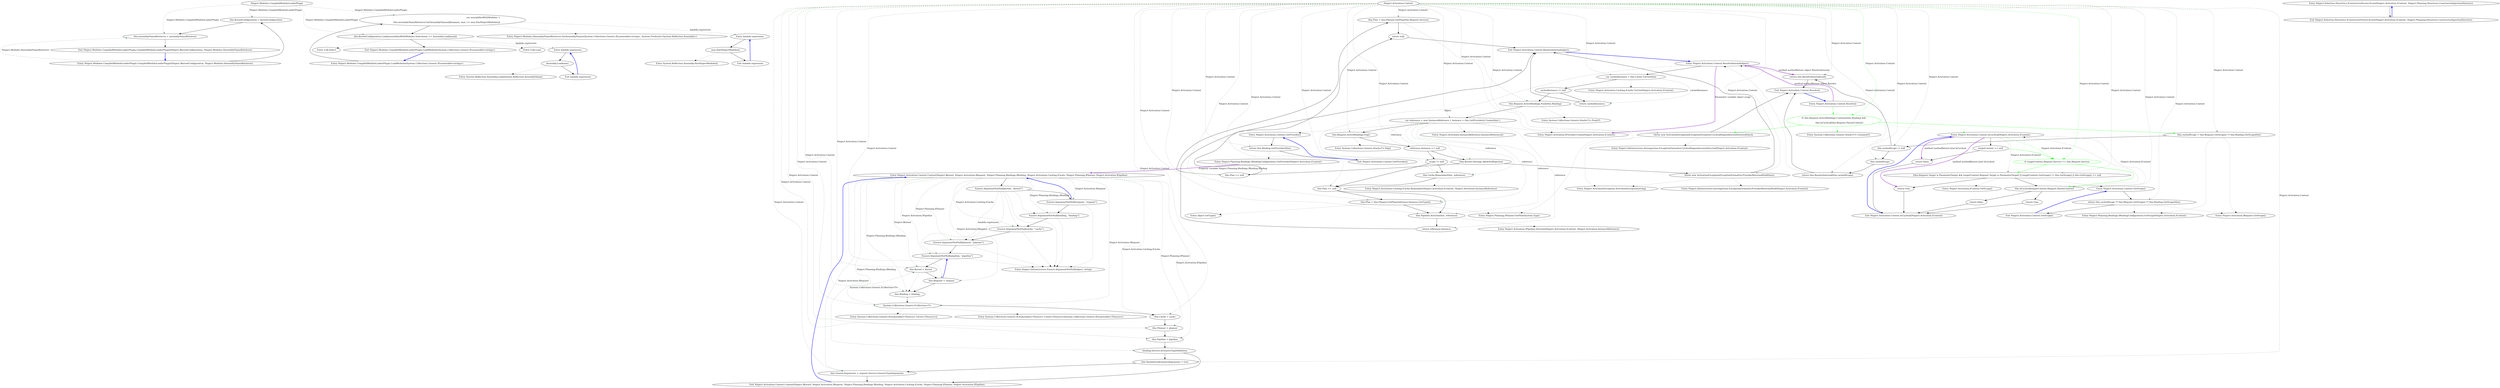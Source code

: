 digraph  {
n19 [label="Ninject.Modules.CompiledModuleLoaderPlugin", span=""];
n0 [cluster="Ninject.Modules.CompiledModuleLoaderPlugin.CompiledModuleLoaderPlugin(Ninject.IKernelConfiguration, Ninject.Modules.IAssemblyNameRetriever)", label="Entry Ninject.Modules.CompiledModuleLoaderPlugin.CompiledModuleLoaderPlugin(Ninject.IKernelConfiguration, Ninject.Modules.IAssemblyNameRetriever)", span="54-54"];
n1 [cluster="Ninject.Modules.CompiledModuleLoaderPlugin.CompiledModuleLoaderPlugin(Ninject.IKernelConfiguration, Ninject.Modules.IAssemblyNameRetriever)", label="this.KernelConfiguration = kernelConfiguration", span="56-56"];
n2 [cluster="Ninject.Modules.CompiledModuleLoaderPlugin.CompiledModuleLoaderPlugin(Ninject.IKernelConfiguration, Ninject.Modules.IAssemblyNameRetriever)", label="this.assemblyNameRetriever = assemblyNameRetriever", span="57-57"];
n3 [cluster="Ninject.Modules.CompiledModuleLoaderPlugin.CompiledModuleLoaderPlugin(Ninject.IKernelConfiguration, Ninject.Modules.IAssemblyNameRetriever)", label="Exit Ninject.Modules.CompiledModuleLoaderPlugin.CompiledModuleLoaderPlugin(Ninject.IKernelConfiguration, Ninject.Modules.IAssemblyNameRetriever)", span="54-54"];
n4 [cluster="Ninject.Modules.CompiledModuleLoaderPlugin.LoadModules(System.Collections.Generic.IEnumerable<string>)", label="Entry Ninject.Modules.CompiledModuleLoaderPlugin.LoadModules(System.Collections.Generic.IEnumerable<string>)", span="77-77"];
n5 [cluster="Ninject.Modules.CompiledModuleLoaderPlugin.LoadModules(System.Collections.Generic.IEnumerable<string>)", label="var assembliesWithModules =\r\n            this.assemblyNameRetriever.GetAssemblyNames(filenames, asm => asm.HasNinjectModules())", span="79-80"];
n6 [cluster="Ninject.Modules.CompiledModuleLoaderPlugin.LoadModules(System.Collections.Generic.IEnumerable<string>)", label="this.KernelConfiguration.Load(assembliesWithModules.Select(asm => Assembly.Load(asm)))", span="82-82"];
n8 [cluster="Ninject.Modules.IAssemblyNameRetriever.GetAssemblyNames(System.Collections.Generic.IEnumerable<string>, System.Predicate<System.Reflection.Assembly>)", label="Entry Ninject.Modules.IAssemblyNameRetriever.GetAssemblyNames(System.Collections.Generic.IEnumerable<string>, System.Predicate<System.Reflection.Assembly>)", span="42-42"];
n11 [cluster="lambda expression", label="Entry lambda expression", span="80-80"];
n7 [cluster="Ninject.Modules.CompiledModuleLoaderPlugin.LoadModules(System.Collections.Generic.IEnumerable<string>)", label="Exit Ninject.Modules.CompiledModuleLoaderPlugin.LoadModules(System.Collections.Generic.IEnumerable<string>)", span="77-77"];
n9 [cluster="Unk.Select", label="Entry Unk.Select", span=""];
n10 [cluster="Unk.Load", label="Entry Unk.Load", span=""];
n15 [cluster="lambda expression", label="Entry lambda expression", span="82-82"];
n12 [cluster="lambda expression", label="asm.HasNinjectModules()", span="80-80"];
n13 [cluster="lambda expression", label="Exit lambda expression", span="80-80"];
n14 [cluster="System.Reflection.Assembly.HasNinjectModules()", label="Entry System.Reflection.Assembly.HasNinjectModules()", span="42-42"];
n16 [cluster="lambda expression", label="Assembly.Load(asm)", span="82-82"];
n17 [cluster="lambda expression", label="Exit lambda expression", span="82-82"];
n18 [cluster="System.Reflection.Assembly.Load(System.Reflection.AssemblyName)", label="Entry System.Reflection.Assembly.Load(System.Reflection.AssemblyName)", span="0-0"];
m0_69 [cluster="Ninject.Planning.IPlanner.GetPlan(System.Type)", file="Context.cs", label="Entry Ninject.Planning.IPlanner.GetPlan(System.Type)", span="44-44"];
m0_30 [cluster="Ninject.Activation.Context.Resolve()", file="Context.cs", label="Entry Ninject.Activation.Context.Resolve()", span="148-148"];
m0_31 [cluster="Ninject.Activation.Context.Resolve()", color=green, community=1, file="Context.cs", label="0: this.Request.ActiveBindings.Contains(this.Binding) &&\r\n                this.IsCyclical(this.Request.ParentContext)", span="150-151"];
m0_32 [cluster="Ninject.Activation.Context.Resolve()", file="Context.cs", label="throw new ActivationException(ExceptionFormatter.CyclicalDependenciesDetected(this));", span="153-153"];
m0_33 [cluster="Ninject.Activation.Context.Resolve()", file="Context.cs", label="this.cachedScope = this.Request.GetScope() ?? this.Binding.GetScope(this)", span="158-158"];
m0_34 [cluster="Ninject.Activation.Context.Resolve()", file="Context.cs", label="this.cachedScope != null", span="160-160"];
m0_35 [cluster="Ninject.Activation.Context.Resolve()", file="Context.cs", label="this.cachedScope", span="162-162"];
m0_36 [cluster="Ninject.Activation.Context.Resolve()", file="Context.cs", label="return this.ResolveInternal(this.cachedScope);", span="164-164"];
m0_37 [cluster="Ninject.Activation.Context.Resolve()", file="Context.cs", label="return this.ResolveInternal(null);", span="169-169"];
m0_38 [cluster="Ninject.Activation.Context.Resolve()", file="Context.cs", label="Exit Ninject.Activation.Context.Resolve()", span="148-148"];
m0_29 [cluster="Ninject.Planning.Bindings.IBindingConfiguration.GetProvider(Ninject.Activation.IContext)", file="Context.cs", label="Entry Ninject.Planning.Bindings.IBindingConfiguration.GetProvider(Ninject.Activation.IContext)", span="89-89"];
m0_67 [cluster="System.Collections.Generic.Stack<T>.Pop()", file="Context.cs", label="Entry System.Collections.Generic.Stack<T>.Pop()", span="0-0"];
m0_71 [cluster="object.GetType()", file="Context.cs", label="Entry object.GetType()", span="0-0"];
m0_41 [cluster="Ninject.ActivationException.ActivationException(string)", file="Context.cs", label="Entry Ninject.ActivationException.ActivationException(string)", span="43-43"];
m0_0 [cluster="Ninject.Activation.Context.Context(Ninject.IKernel, Ninject.Activation.IRequest, Ninject.Planning.Bindings.IBinding, Ninject.Activation.Caching.ICache, Ninject.Planning.IPlanner, Ninject.Activation.IPipeline)", file="Context.cs", label="Entry Ninject.Activation.Context.Context(Ninject.IKernel, Ninject.Activation.IRequest, Ninject.Planning.Bindings.IBinding, Ninject.Activation.Caching.ICache, Ninject.Planning.IPlanner, Ninject.Activation.IPipeline)", span="51-51"];
m0_1 [cluster="Ninject.Activation.Context.Context(Ninject.IKernel, Ninject.Activation.IRequest, Ninject.Planning.Bindings.IBinding, Ninject.Activation.Caching.ICache, Ninject.Planning.IPlanner, Ninject.Activation.IPipeline)", file="Context.cs", label="Ensure.ArgumentNotNull(kernel, ''kernel'')", span="53-53"];
m0_2 [cluster="Ninject.Activation.Context.Context(Ninject.IKernel, Ninject.Activation.IRequest, Ninject.Planning.Bindings.IBinding, Ninject.Activation.Caching.ICache, Ninject.Planning.IPlanner, Ninject.Activation.IPipeline)", file="Context.cs", label="Ensure.ArgumentNotNull(request, ''request'')", span="54-54"];
m0_21 [cluster="Ninject.Activation.Context.GetScope()", file="Context.cs", label="Entry Ninject.Activation.Context.GetScope()", span="130-130"];
m0_22 [cluster="Ninject.Activation.Context.GetScope()", file="Context.cs", label="return this.cachedScope ?? this.Request.GetScope() ?? this.Binding.GetScope(this);", span="132-132"];
m0_23 [cluster="Ninject.Activation.Context.GetScope()", file="Context.cs", label="Exit Ninject.Activation.Context.GetScope()", span="130-130"];
m0_42 [cluster="Ninject.Infrastructure.Introspection.ExceptionFormatter.CyclicalDependenciesDetected(Ninject.Activation.IContext)", file="Context.cs", label="Entry Ninject.Infrastructure.Introspection.ExceptionFormatter.CyclicalDependenciesDetected(Ninject.Activation.IContext)", span="162-162"];
m0_70 [cluster="Ninject.Activation.Caching.ICache.Remember(Ninject.Activation.IContext, Ninject.Activation.InstanceReference)", file="Context.cs", label="Entry Ninject.Activation.Caching.ICache.Remember(Ninject.Activation.IContext, Ninject.Activation.InstanceReference)", span="40-40"];
m0_3 [cluster="Ninject.Activation.Context.Context(Ninject.IKernel, Ninject.Activation.IRequest, Ninject.Planning.Bindings.IBinding, Ninject.Activation.Caching.ICache, Ninject.Planning.IPlanner, Ninject.Activation.IPipeline)", file="Context.cs", label="Ensure.ArgumentNotNull(binding, ''binding'')", span="55-55"];
m0_4 [cluster="Ninject.Activation.Context.Context(Ninject.IKernel, Ninject.Activation.IRequest, Ninject.Planning.Bindings.IBinding, Ninject.Activation.Caching.ICache, Ninject.Planning.IPlanner, Ninject.Activation.IPipeline)", file="Context.cs", label="Ensure.ArgumentNotNull(cache, ''cache'')", span="56-56"];
m0_18 [cluster="Ninject.Infrastructure.Ensure.ArgumentNotNull(object, string)", file="Context.cs", label="Entry Ninject.Infrastructure.Ensure.ArgumentNotNull(object, string)", span="35-35"];
m0_43 [cluster="Ninject.Activation.Context.ResolveInternal(object)", file="Context.cs", label="Entry Ninject.Activation.Context.ResolveInternal(object)", span="178-178"];
m0_44 [cluster="Ninject.Activation.Context.ResolveInternal(object)", file="Context.cs", label="var cachedInstance = this.Cache.TryGet(this)", span="180-180"];
m0_47 [cluster="Ninject.Activation.Context.ResolveInternal(object)", file="Context.cs", label="this.Request.ActiveBindings.Push(this.Binding)", span="187-187"];
m0_48 [cluster="Ninject.Activation.Context.ResolveInternal(object)", file="Context.cs", label="var reference = new InstanceReference { Instance = this.GetProvider().Create(this) }", span="189-189"];
m0_49 [cluster="Ninject.Activation.Context.ResolveInternal(object)", file="Context.cs", label="this.Request.ActiveBindings.Pop()", span="191-191"];
m0_51 [cluster="Ninject.Activation.Context.ResolveInternal(object)", file="Context.cs", label="!this.Kernel.Settings.AllowNullInjection", span="195-195"];
m0_52 [cluster="Ninject.Activation.Context.ResolveInternal(object)", file="Context.cs", label="throw new ActivationException(ExceptionFormatter.ProviderReturnedNull(this));", span="197-197"];
m0_53 [cluster="Ninject.Activation.Context.ResolveInternal(object)", file="Context.cs", label="this.Plan == null", span="200-200"];
m0_54 [cluster="Ninject.Activation.Context.ResolveInternal(object)", file="Context.cs", label="this.Plan = this.Planner.GetPlan(this.Request.Service)", span="202-202"];
m0_57 [cluster="Ninject.Activation.Context.ResolveInternal(object)", file="Context.cs", label="this.Cache.Remember(this, reference)", span="210-210"];
m0_58 [cluster="Ninject.Activation.Context.ResolveInternal(object)", file="Context.cs", label="this.Plan == null", span="213-213"];
m0_59 [cluster="Ninject.Activation.Context.ResolveInternal(object)", file="Context.cs", label="this.Plan = this.Planner.GetPlan(reference.Instance.GetType())", span="215-215"];
m0_60 [cluster="Ninject.Activation.Context.ResolveInternal(object)", file="Context.cs", label="this.Pipeline.Activate(this, reference)", span="218-218"];
m0_45 [cluster="Ninject.Activation.Context.ResolveInternal(object)", file="Context.cs", label="cachedInstance != null", span="182-182"];
m0_46 [cluster="Ninject.Activation.Context.ResolveInternal(object)", file="Context.cs", label="return cachedInstance;", span="184-184"];
m0_50 [cluster="Ninject.Activation.Context.ResolveInternal(object)", file="Context.cs", label="reference.Instance == null", span="193-193"];
m0_61 [cluster="Ninject.Activation.Context.ResolveInternal(object)", file="Context.cs", label="return reference.Instance;", span="220-220"];
m0_55 [cluster="Ninject.Activation.Context.ResolveInternal(object)", file="Context.cs", label="return null;", span="205-205"];
m0_56 [cluster="Ninject.Activation.Context.ResolveInternal(object)", file="Context.cs", label="scope != null", span="208-208"];
m0_62 [cluster="Ninject.Activation.Context.ResolveInternal(object)", file="Context.cs", label="Exit Ninject.Activation.Context.ResolveInternal(object)", span="178-178"];
m0_24 [cluster="Ninject.Activation.IRequest.GetScope()", file="Context.cs", label="Entry Ninject.Activation.IRequest.GetScope()", span="103-103"];
m0_66 [cluster="Ninject.Activation.IProvider.Create(Ninject.Activation.IContext)", file="Context.cs", label="Entry Ninject.Activation.IProvider.Create(Ninject.Activation.IContext)", span="40-40"];
m0_5 [cluster="Ninject.Activation.Context.Context(Ninject.IKernel, Ninject.Activation.IRequest, Ninject.Planning.Bindings.IBinding, Ninject.Activation.Caching.ICache, Ninject.Planning.IPlanner, Ninject.Activation.IPipeline)", file="Context.cs", label="Ensure.ArgumentNotNull(planner, ''planner'')", span="57-57"];
m0_25 [cluster="Ninject.Planning.Bindings.IBindingConfiguration.GetScope(Ninject.Activation.IContext)", file="Context.cs", label="Entry Ninject.Planning.Bindings.IBindingConfiguration.GetScope(Ninject.Activation.IContext)", span="96-96"];
m0_82 [cluster="Ninject.Activation.IContext.GetScope()", file="Context.cs", label="Entry Ninject.Activation.IContext.GetScope()", span="86-86"];
m0_9 [cluster="Ninject.Activation.Context.Context(Ninject.IKernel, Ninject.Activation.IRequest, Ninject.Planning.Bindings.IBinding, Ninject.Activation.Caching.ICache, Ninject.Planning.IPlanner, Ninject.Activation.IPipeline)", file="Context.cs", label="this.Binding = binding", span="62-62"];
m0_20 [cluster="System.Collections.Generic.IEnumerable<TSource>.ToList<TSource>()", file="Context.cs", label="Entry System.Collections.Generic.IEnumerable<TSource>.ToList<TSource>()", span="0-0"];
m0_68 [cluster="Ninject.Infrastructure.Introspection.ExceptionFormatter.ProviderReturnedNull(Ninject.Activation.IContext)", file="Context.cs", label="Entry Ninject.Infrastructure.Introspection.ExceptionFormatter.ProviderReturnedNull(Ninject.Activation.IContext)", span="326-326"];
m0_65 [cluster="Ninject.Activation.InstanceReference.InstanceReference()", file="Context.cs", label="Entry Ninject.Activation.InstanceReference.InstanceReference()", span="29-29"];
m0_6 [cluster="Ninject.Activation.Context.Context(Ninject.IKernel, Ninject.Activation.IRequest, Ninject.Planning.Bindings.IBinding, Ninject.Activation.Caching.ICache, Ninject.Planning.IPlanner, Ninject.Activation.IPipeline)", file="Context.cs", label="Ensure.ArgumentNotNull(pipeline, ''pipeline'')", span="58-58"];
m0_7 [cluster="Ninject.Activation.Context.Context(Ninject.IKernel, Ninject.Activation.IRequest, Ninject.Planning.Bindings.IBinding, Ninject.Activation.Caching.ICache, Ninject.Planning.IPlanner, Ninject.Activation.IPipeline)", file="Context.cs", label="this.Kernel = kernel", span="60-60"];
m0_8 [cluster="Ninject.Activation.Context.Context(Ninject.IKernel, Ninject.Activation.IRequest, Ninject.Planning.Bindings.IBinding, Ninject.Activation.Caching.ICache, Ninject.Planning.IPlanner, Ninject.Activation.IPipeline)", file="Context.cs", label="this.Request = request", span="61-61"];
m0_26 [cluster="Ninject.Activation.Context.GetProvider()", file="Context.cs", label="Entry Ninject.Activation.Context.GetProvider()", span="139-139"];
m0_27 [cluster="Ninject.Activation.Context.GetProvider()", file="Context.cs", label="return this.Binding.GetProvider(this);", span="141-141"];
m0_28 [cluster="Ninject.Activation.Context.GetProvider()", file="Context.cs", label="Exit Ninject.Activation.Context.GetProvider()", span="139-139"];
m0_39 [cluster="System.Collections.Generic.Stack<T>.Contains(T)", file="Context.cs", label="Entry System.Collections.Generic.Stack<T>.Contains(T)", span="0-0"];
m0_72 [cluster="Ninject.Activation.IPipeline.Activate(Ninject.Activation.IContext, Ninject.Activation.InstanceReference)", file="Context.cs", label="Entry Ninject.Activation.IPipeline.Activate(Ninject.Activation.IContext, Ninject.Activation.InstanceReference)", span="43-43"];
m0_40 [cluster="Ninject.Activation.Context.IsCyclical(Ninject.Activation.IContext)", file="Context.cs", label="Entry Ninject.Activation.Context.IsCyclical(Ninject.Activation.IContext)", span="223-223"];
m0_75 [cluster="Ninject.Activation.Context.IsCyclical(Ninject.Activation.IContext)", color=green, community=0, file="Context.cs", label="0: targetContext.Request.Service == this.Request.Service", span="230-230"];
m0_73 [cluster="Ninject.Activation.Context.IsCyclical(Ninject.Activation.IContext)", file="Context.cs", label="targetContext == null", span="225-225"];
m0_76 [cluster="Ninject.Activation.Context.IsCyclical(Ninject.Activation.IContext)", file="Context.cs", label="(this.Request.Target is ParameterTarget && targetContext.Request.Target is ParameterTarget) || targetContext.GetScope() != this.GetScope() || this.GetScope() == null", span="232-232"];
m0_78 [cluster="Ninject.Activation.Context.IsCyclical(Ninject.Activation.IContext)", file="Context.cs", label="this.IsCyclical(targetContext.Request.ParentContext)", span="238-238"];
m0_74 [cluster="Ninject.Activation.Context.IsCyclical(Ninject.Activation.IContext)", file="Context.cs", label="return false;", span="227-227"];
m0_77 [cluster="Ninject.Activation.Context.IsCyclical(Ninject.Activation.IContext)", file="Context.cs", label="return true;", span="234-234"];
m0_79 [cluster="Ninject.Activation.Context.IsCyclical(Ninject.Activation.IContext)", file="Context.cs", label="return true;", span="240-240"];
m0_80 [cluster="Ninject.Activation.Context.IsCyclical(Ninject.Activation.IContext)", file="Context.cs", label="return false;", span="243-243"];
m0_81 [cluster="Ninject.Activation.Context.IsCyclical(Ninject.Activation.IContext)", file="Context.cs", label="Exit Ninject.Activation.Context.IsCyclical(Ninject.Activation.IContext)", span="223-223"];
m0_63 [cluster="Ninject.Activation.Caching.ICache.TryGet(Ninject.Activation.IContext)", file="Context.cs", label="Entry Ninject.Activation.Caching.ICache.TryGet(Ninject.Activation.IContext)", span="47-47"];
m0_19 [cluster="System.Collections.Generic.IEnumerable<TSource>.Union<TSource>(System.Collections.Generic.IEnumerable<TSource>)", file="Context.cs", label="Entry System.Collections.Generic.IEnumerable<TSource>.Union<TSource>(System.Collections.Generic.IEnumerable<TSource>)", span="0-0"];
m0_64 [cluster="System.Collections.Generic.Stack<T>.Push(T)", file="Context.cs", label="Entry System.Collections.Generic.Stack<T>.Push(T)", span="0-0"];
m0_10 [cluster="Ninject.Activation.Context.Context(Ninject.IKernel, Ninject.Activation.IRequest, Ninject.Planning.Bindings.IBinding, Ninject.Activation.Caching.ICache, Ninject.Planning.IPlanner, Ninject.Activation.IPipeline)", file="Context.cs", label="System.Collections.Generic.ICollection<T>", span=""];
m0_11 [cluster="Ninject.Activation.Context.Context(Ninject.IKernel, Ninject.Activation.IRequest, Ninject.Planning.Bindings.IBinding, Ninject.Activation.Caching.ICache, Ninject.Planning.IPlanner, Ninject.Activation.IPipeline)", file="Context.cs", label="this.Cache = cache", span="65-65"];
m0_12 [cluster="Ninject.Activation.Context.Context(Ninject.IKernel, Ninject.Activation.IRequest, Ninject.Planning.Bindings.IBinding, Ninject.Activation.Caching.ICache, Ninject.Planning.IPlanner, Ninject.Activation.IPipeline)", file="Context.cs", label="this.Planner = planner", span="66-66"];
m0_13 [cluster="Ninject.Activation.Context.Context(Ninject.IKernel, Ninject.Activation.IRequest, Ninject.Planning.Bindings.IBinding, Ninject.Activation.Caching.ICache, Ninject.Planning.IPlanner, Ninject.Activation.IPipeline)", file="Context.cs", label="this.Pipeline = pipeline", span="67-67"];
m0_15 [cluster="Ninject.Activation.Context.Context(Ninject.IKernel, Ninject.Activation.IRequest, Ninject.Planning.Bindings.IBinding, Ninject.Activation.Caching.ICache, Ninject.Planning.IPlanner, Ninject.Activation.IPipeline)", file="Context.cs", label="this.HasInferredGenericArguments = true", span="71-71"];
m0_16 [cluster="Ninject.Activation.Context.Context(Ninject.IKernel, Ninject.Activation.IRequest, Ninject.Planning.Bindings.IBinding, Ninject.Activation.Caching.ICache, Ninject.Planning.IPlanner, Ninject.Activation.IPipeline)", file="Context.cs", label="this.GenericArguments = request.Service.GenericTypeArguments", span="72-72"];
m0_14 [cluster="Ninject.Activation.Context.Context(Ninject.IKernel, Ninject.Activation.IRequest, Ninject.Planning.Bindings.IBinding, Ninject.Activation.Caching.ICache, Ninject.Planning.IPlanner, Ninject.Activation.IPipeline)", file="Context.cs", label="binding.Service.IsGenericTypeDefinition", span="69-69"];
m0_17 [cluster="Ninject.Activation.Context.Context(Ninject.IKernel, Ninject.Activation.IRequest, Ninject.Planning.Bindings.IBinding, Ninject.Activation.Caching.ICache, Ninject.Planning.IPlanner, Ninject.Activation.IPipeline)", file="Context.cs", label="Exit Ninject.Activation.Context.Context(Ninject.IKernel, Ninject.Activation.IRequest, Ninject.Planning.Bindings.IBinding, Ninject.Activation.Caching.ICache, Ninject.Planning.IPlanner, Ninject.Activation.IPipeline)", span="51-51"];
m0_83 [file="Context.cs", label="Ninject.Activation.Context", span=""];
m1_0 [cluster="Ninject.Selection.Heuristics.IConstructorScorer.Score(Ninject.Activation.IContext, Ninject.Planning.Directives.ConstructorInjectionDirective)", file="ModuleLoader.cs", label="Entry Ninject.Selection.Heuristics.IConstructorScorer.Score(Ninject.Activation.IContext, Ninject.Planning.Directives.ConstructorInjectionDirective)", span="31-31"];
m1_1 [cluster="Ninject.Selection.Heuristics.IConstructorScorer.Score(Ninject.Activation.IContext, Ninject.Planning.Directives.ConstructorInjectionDirective)", file="ModuleLoader.cs", label="Exit Ninject.Selection.Heuristics.IConstructorScorer.Score(Ninject.Activation.IContext, Ninject.Planning.Directives.ConstructorInjectionDirective)", span="31-31"];
n19 -> n1  [color=darkseagreen4, key=1, label="Ninject.Modules.CompiledModuleLoaderPlugin", style=dashed];
n19 -> n2  [color=darkseagreen4, key=1, label="Ninject.Modules.CompiledModuleLoaderPlugin", style=dashed];
n19 -> n5  [color=darkseagreen4, key=1, label="Ninject.Modules.CompiledModuleLoaderPlugin", style=dashed];
n19 -> n6  [color=darkseagreen4, key=1, label="Ninject.Modules.CompiledModuleLoaderPlugin", style=dashed];
n0 -> n1  [key=0, style=solid];
n0 -> n2  [color=darkseagreen4, key=1, label="Ninject.Modules.IAssemblyNameRetriever", style=dashed];
n1 -> n2  [key=0, style=solid];
n2 -> n3  [key=0, style=solid];
n3 -> n0  [color=blue, key=0, style=bold];
n4 -> n5  [key=0, style=solid];
n5 -> n6  [key=0, style=solid];
n5 -> n8  [key=2, style=dotted];
n5 -> n11  [color=darkseagreen4, key=1, label="lambda expression", style=dashed];
n6 -> n7  [key=0, style=solid];
n6 -> n9  [key=2, style=dotted];
n6 -> n10  [key=2, style=dotted];
n6 -> n15  [color=darkseagreen4, key=1, label="lambda expression", style=dashed];
n11 -> n12  [key=0, style=solid];
n7 -> n4  [color=blue, key=0, style=bold];
n15 -> n16  [key=0, style=solid];
n12 -> n13  [key=0, style=solid];
n12 -> n14  [key=2, style=dotted];
n13 -> n11  [color=blue, key=0, style=bold];
n16 -> n17  [key=0, style=solid];
n16 -> n18  [key=2, style=dotted];
n17 -> n15  [color=blue, key=0, style=bold];
m0_30 -> m0_31  [color=green, key=0, style=solid];
m0_30 -> m0_43  [color=darkorchid, key=3, label="method methodReturn object Resolve", style=bold];
m0_31 -> m0_32  [color=green, key=0, style=solid];
m0_31 -> m0_33  [color=green, key=0, style=solid];
m0_31 -> m0_39  [color=green, key=2, style=dotted];
m0_31 -> m0_40  [color=green, key=2, style=dotted];
m0_32 -> m0_38  [key=0, style=solid];
m0_32 -> m0_41  [key=2, style=dotted];
m0_32 -> m0_42  [key=2, style=dotted];
m0_33 -> m0_34  [key=0, style=solid];
m0_33 -> m0_24  [key=2, style=dotted];
m0_33 -> m0_25  [key=2, style=dotted];
m0_34 -> m0_35  [key=0, style=solid];
m0_34 -> m0_37  [key=0, style=solid];
m0_35 -> m0_36  [key=0, style=solid];
m0_36 -> m0_38  [key=0, style=solid];
m0_36 -> m0_43  [key=2, style=dotted];
m0_37 -> m0_38  [key=0, style=solid];
m0_37 -> m0_43  [key=2, style=dotted];
m0_38 -> m0_30  [color=blue, key=0, style=bold];
m0_29 -> m0_0  [color=darkorchid, key=3, label="Property variable Ninject.Planning.Bindings.IBinding Binding", style=bold];
m0_0 -> m0_1  [key=0, style=solid];
m0_0 -> m0_7  [color=darkseagreen4, key=1, label="Ninject.IKernel", style=dashed];
m0_0 -> m0_8  [color=darkseagreen4, key=1, label="Ninject.Activation.IRequest", style=dashed];
m0_0 -> m0_9  [color=darkseagreen4, key=1, label="Ninject.Planning.Bindings.IBinding", style=dashed];
m0_0 -> m0_10  [color=darkseagreen4, key=1, label="Ninject.Activation.IRequest", style=dashed];
m0_0 -> m0_11  [color=darkseagreen4, key=1, label="Ninject.Activation.Caching.ICache", style=dashed];
m0_0 -> m0_12  [color=darkseagreen4, key=1, label="Ninject.Planning.IPlanner", style=dashed];
m0_0 -> m0_13  [color=darkseagreen4, key=1, label="Ninject.Activation.IPipeline", style=dashed];
m0_0 -> m0_16  [color=darkseagreen4, key=1, label="Ninject.Activation.IRequest", style=dashed];
m0_0 -> m0_2  [color=darkseagreen4, key=1, label="Ninject.Activation.IRequest", style=dashed];
m0_0 -> m0_3  [color=darkseagreen4, key=1, label="Ninject.Planning.Bindings.IBinding", style=dashed];
m0_0 -> m0_4  [color=darkseagreen4, key=1, label="Ninject.Activation.Caching.ICache", style=dashed];
m0_0 -> m0_5  [color=darkseagreen4, key=1, label="Ninject.Planning.IPlanner", style=dashed];
m0_0 -> m0_6  [color=darkseagreen4, key=1, label="Ninject.Activation.IPipeline", style=dashed];
m0_0 -> m0_14  [color=darkseagreen4, key=1, label="Ninject.Planning.Bindings.IBinding", style=dashed];
m0_1 -> m0_2  [key=0, style=solid];
m0_1 -> m0_3  [key=2, style=dotted];
m0_1 -> m0_4  [key=2, style=dotted];
m0_1 -> m0_5  [key=2, style=dotted];
m0_1 -> m0_6  [color=darkseagreen4, key=1, label="lambda expression", style=dashed];
m0_1 -> m0_18  [key=2, style=dotted];
m0_2 -> m0_0  [color=blue, key=0, style=bold];
m0_2 -> m0_3  [key=0, style=solid];
m0_2 -> m0_18  [key=2, style=dotted];
m0_21 -> m0_22  [key=0, style=solid];
m0_22 -> m0_23  [key=0, style=solid];
m0_22 -> m0_24  [key=2, style=dotted];
m0_22 -> m0_25  [key=2, style=dotted];
m0_23 -> m0_21  [color=blue, key=0, style=bold];
m0_3 -> m0_4  [key=0, style=solid];
m0_3 -> m0_18  [key=2, style=dotted];
m0_4 -> m0_5  [key=0, style=solid];
m0_4 -> m0_18  [key=2, style=dotted];
m0_43 -> m0_37  [color=darkorchid, key=3, label="method methodReturn object ResolveInternal", style=bold];
m0_43 -> m0_44  [key=0, style=solid];
m0_43 -> m0_56  [color=darkseagreen4, key=1, label=object, style=dashed];
m0_43 -> m0_66  [color=darkorchid, key=3, label="Parameter variable object scope", style=bold];
m0_44 -> m0_45  [key=0, style=solid];
m0_44 -> m0_63  [key=2, style=dotted];
m0_44 -> m0_46  [color=darkseagreen4, key=1, label=cachedInstance, style=dashed];
m0_47 -> m0_48  [key=0, style=solid];
m0_47 -> m0_64  [key=2, style=dotted];
m0_48 -> m0_49  [key=0, style=solid];
m0_48 -> m0_65  [key=2, style=dotted];
m0_48 -> m0_26  [key=2, style=dotted];
m0_48 -> m0_66  [key=2, style=dotted];
m0_48 -> m0_50  [color=darkseagreen4, key=1, label=reference, style=dashed];
m0_48 -> m0_57  [color=darkseagreen4, key=1, label=reference, style=dashed];
m0_48 -> m0_59  [color=darkseagreen4, key=1, label=reference, style=dashed];
m0_48 -> m0_60  [color=darkseagreen4, key=1, label=reference, style=dashed];
m0_48 -> m0_61  [color=darkseagreen4, key=1, label=reference, style=dashed];
m0_49 -> m0_50  [key=0, style=solid];
m0_49 -> m0_67  [key=2, style=dotted];
m0_51 -> m0_52  [key=0, style=solid];
m0_51 -> m0_53  [key=0, style=solid];
m0_52 -> m0_62  [key=0, style=solid];
m0_52 -> m0_41  [key=2, style=dotted];
m0_52 -> m0_68  [key=2, style=dotted];
m0_53 -> m0_54  [key=0, style=solid];
m0_53 -> m0_55  [key=0, style=solid];
m0_54 -> m0_55  [key=0, style=solid];
m0_54 -> m0_69  [key=2, style=dotted];
m0_57 -> m0_58  [key=0, style=solid];
m0_57 -> m0_70  [key=2, style=dotted];
m0_58 -> m0_59  [key=0, style=solid];
m0_58 -> m0_60  [key=0, style=solid];
m0_59 -> m0_60  [key=0, style=solid];
m0_59 -> m0_71  [key=2, style=dotted];
m0_59 -> m0_69  [key=2, style=dotted];
m0_60 -> m0_61  [key=0, style=solid];
m0_60 -> m0_72  [key=2, style=dotted];
m0_45 -> m0_47  [key=0, style=solid];
m0_45 -> m0_46  [key=0, style=solid];
m0_46 -> m0_62  [key=0, style=solid];
m0_50 -> m0_51  [key=0, style=solid];
m0_50 -> m0_56  [key=0, style=solid];
m0_61 -> m0_62  [key=0, style=solid];
m0_55 -> m0_62  [key=0, style=solid];
m0_56 -> m0_57  [key=0, style=solid];
m0_56 -> m0_58  [key=0, style=solid];
m0_62 -> m0_43  [color=blue, key=0, style=bold];
m0_5 -> m0_6  [key=0, style=solid];
m0_5 -> m0_18  [key=2, style=dotted];
m0_9 -> m0_10  [key=0, style=solid];
m0_6 -> m0_7  [key=0, style=solid];
m0_6 -> m0_18  [key=2, style=dotted];
m0_7 -> m0_8  [key=0, style=solid];
m0_7 -> m0_9  [key=2, style=dotted];
m0_8 -> m0_6  [color=blue, key=0, style=bold];
m0_8 -> m0_9  [key=0, style=solid];
m0_26 -> m0_27  [key=0, style=solid];
m0_27 -> m0_28  [key=0, style=solid];
m0_27 -> m0_29  [key=2, style=dotted];
m0_28 -> m0_26  [color=blue, key=0, style=bold];
m0_40 -> m0_75  [color=green, key=1, label="Ninject.Activation.IContext", style=dashed];
m0_40 -> m0_73  [key=0, style=solid];
m0_40 -> m0_76  [color=darkseagreen4, key=1, label="Ninject.Activation.IContext", style=dashed];
m0_40 -> m0_78  [color=darkseagreen4, key=1, label="Ninject.Activation.IContext", style=dashed];
m0_40 -> m0_74  [color=darkorchid, key=3, label="method methodReturn bool IsCyclical", style=bold];
m0_40 -> m0_77  [color=darkorchid, key=3, label="method methodReturn bool IsCyclical", style=bold];
m0_75 -> m0_76  [color=green, key=0, style=solid];
m0_75 -> m0_78  [color=green, key=0, style=solid];
m0_73 -> m0_75  [color=green, key=0, style=solid];
m0_73 -> m0_74  [key=0, style=solid];
m0_76 -> m0_77  [key=0, style=solid];
m0_76 -> m0_78  [key=0, style=solid];
m0_76 -> m0_82  [key=2, style=dotted];
m0_76 -> m0_21  [key=2, style=dotted];
m0_78 -> m0_40  [key=2, style=dotted];
m0_78 -> m0_79  [key=0, style=solid];
m0_78 -> m0_80  [key=0, style=solid];
m0_74 -> m0_81  [key=0, style=solid];
m0_77 -> m0_81  [key=0, style=solid];
m0_79 -> m0_81  [key=0, style=solid];
m0_80 -> m0_81  [key=0, style=solid];
m0_81 -> m0_40  [color=blue, key=0, style=bold];
m0_10 -> m0_11  [key=0, style=solid];
m0_10 -> m0_19  [key=2, style=dotted];
m0_10 -> m0_20  [key=2, style=dotted];
m0_10 -> m0_7  [color=darkseagreen4, key=1, label="System.Collections.Generic.ICollection<T>", style=dashed];
m0_11 -> m0_12  [key=0, style=solid];
m0_12 -> m0_13  [key=0, style=solid];
m0_13 -> m0_14  [key=0, style=solid];
m0_15 -> m0_16  [key=0, style=solid];
m0_16 -> m0_17  [key=0, style=solid];
m0_14 -> m0_15  [key=0, style=solid];
m0_14 -> m0_17  [key=0, style=solid];
m0_17 -> m0_0  [color=blue, key=0, style=bold];
m0_83 -> m0_31  [color=green, key=1, label="Ninject.Activation.Context", style=dashed];
m0_83 -> m0_75  [color=green, key=1, label="Ninject.Activation.Context", style=dashed];
m0_83 -> m0_7  [color=darkseagreen4, key=1, label="Ninject.Activation.Context", style=dashed];
m0_83 -> m0_8  [color=darkseagreen4, key=1, label="Ninject.Activation.Context", style=dashed];
m0_83 -> m0_9  [color=darkseagreen4, key=1, label="Ninject.Activation.Context", style=dashed];
m0_83 -> m0_10  [color=darkseagreen4, key=1, label="Ninject.Activation.Context", style=dashed];
m0_83 -> m0_11  [color=darkseagreen4, key=1, label="Ninject.Activation.Context", style=dashed];
m0_83 -> m0_12  [color=darkseagreen4, key=1, label="Ninject.Activation.Context", style=dashed];
m0_83 -> m0_13  [color=darkseagreen4, key=1, label="Ninject.Activation.Context", style=dashed];
m0_83 -> m0_15  [color=darkseagreen4, key=1, label="Ninject.Activation.Context", style=dashed];
m0_83 -> m0_16  [color=darkseagreen4, key=1, label="Ninject.Activation.Context", style=dashed];
m0_83 -> m0_22  [color=darkseagreen4, key=1, label="Ninject.Activation.Context", style=dashed];
m0_83 -> m0_27  [color=darkseagreen4, key=1, label="Ninject.Activation.Context", style=dashed];
m0_83 -> m0_32  [color=darkseagreen4, key=1, label="Ninject.Activation.Context", style=dashed];
m0_83 -> m0_33  [color=darkseagreen4, key=1, label="Ninject.Activation.Context", style=dashed];
m0_83 -> m0_34  [color=darkseagreen4, key=1, label="Ninject.Activation.Context", style=dashed];
m0_83 -> m0_35  [color=darkseagreen4, key=1, label="Ninject.Activation.Context", style=dashed];
m0_83 -> m0_36  [color=darkseagreen4, key=1, label="Ninject.Activation.Context", style=dashed];
m0_83 -> m0_37  [color=darkseagreen4, key=1, label="Ninject.Activation.Context", style=dashed];
m0_83 -> m0_44  [color=darkseagreen4, key=1, label="Ninject.Activation.Context", style=dashed];
m0_83 -> m0_47  [color=darkseagreen4, key=1, label="Ninject.Activation.Context", style=dashed];
m0_83 -> m0_48  [color=darkseagreen4, key=1, label="Ninject.Activation.Context", style=dashed];
m0_83 -> m0_49  [color=darkseagreen4, key=1, label="Ninject.Activation.Context", style=dashed];
m0_83 -> m0_51  [color=darkseagreen4, key=1, label="Ninject.Activation.Context", style=dashed];
m0_83 -> m0_52  [color=darkseagreen4, key=1, label="Ninject.Activation.Context", style=dashed];
m0_83 -> m0_53  [color=darkseagreen4, key=1, label="Ninject.Activation.Context", style=dashed];
m0_83 -> m0_54  [color=darkseagreen4, key=1, label="Ninject.Activation.Context", style=dashed];
m0_83 -> m0_57  [color=darkseagreen4, key=1, label="Ninject.Activation.Context", style=dashed];
m0_83 -> m0_58  [color=darkseagreen4, key=1, label="Ninject.Activation.Context", style=dashed];
m0_83 -> m0_59  [color=darkseagreen4, key=1, label="Ninject.Activation.Context", style=dashed];
m0_83 -> m0_60  [color=darkseagreen4, key=1, label="Ninject.Activation.Context", style=dashed];
m0_83 -> m0_76  [color=darkseagreen4, key=1, label="Ninject.Activation.Context", style=dashed];
m0_83 -> m0_78  [color=darkseagreen4, key=1, label="Ninject.Activation.Context", style=dashed];
m1_0 -> m1_1  [key=0, style=solid];
m1_1 -> m1_0  [color=blue, key=0, style=bold];
}
